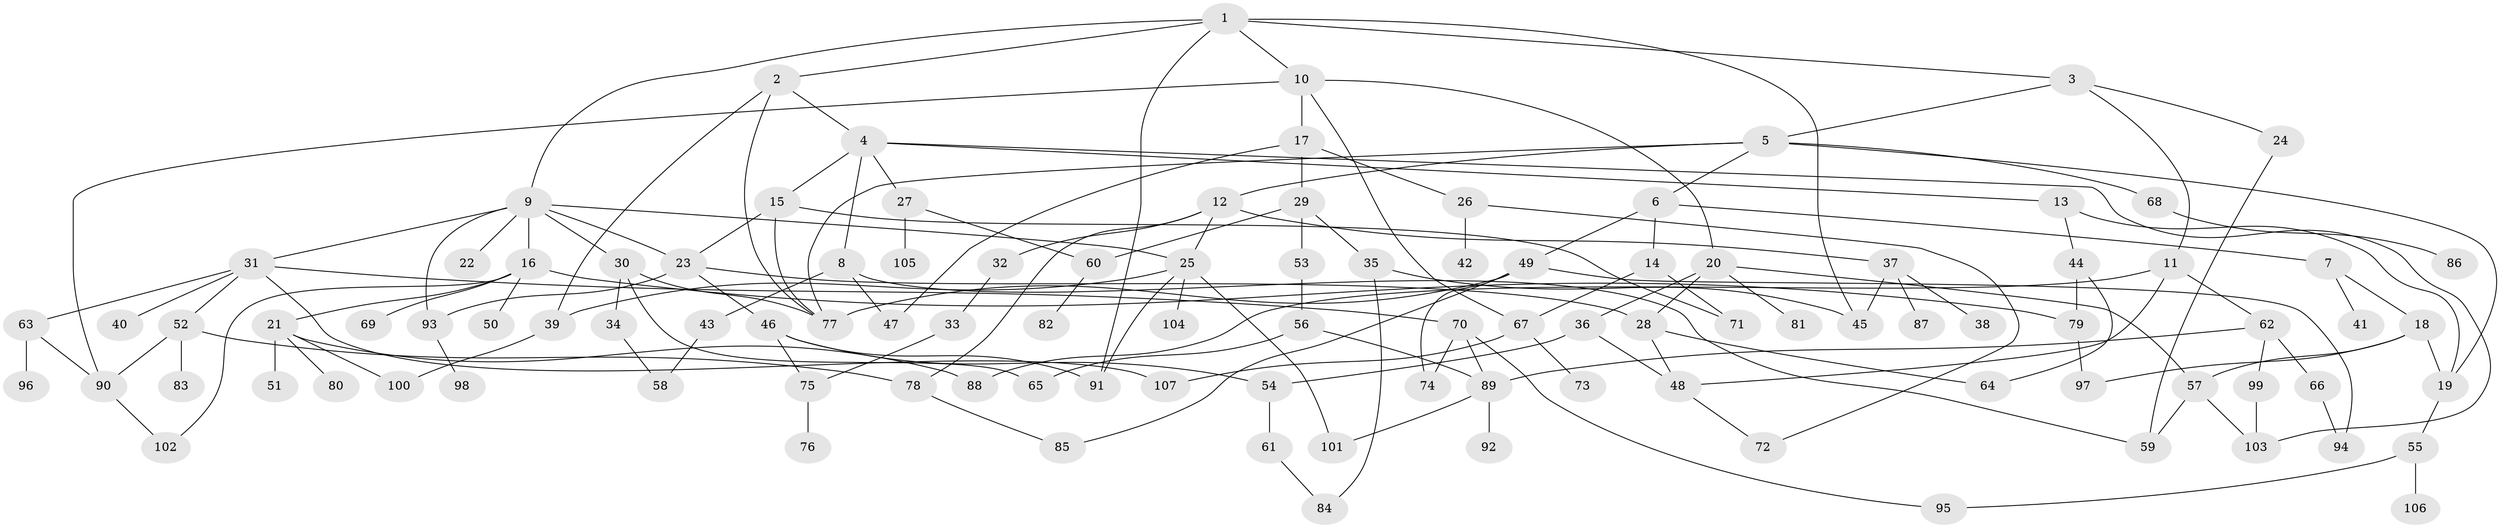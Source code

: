 // coarse degree distribution, {7: 0.08108108108108109, 4: 0.14864864864864866, 11: 0.013513513513513514, 6: 0.05405405405405406, 5: 0.06756756756756757, 8: 0.013513513513513514, 3: 0.10810810810810811, 9: 0.013513513513513514, 1: 0.22972972972972974, 2: 0.2702702702702703}
// Generated by graph-tools (version 1.1) at 2025/16/03/04/25 18:16:49]
// undirected, 107 vertices, 155 edges
graph export_dot {
graph [start="1"]
  node [color=gray90,style=filled];
  1;
  2;
  3;
  4;
  5;
  6;
  7;
  8;
  9;
  10;
  11;
  12;
  13;
  14;
  15;
  16;
  17;
  18;
  19;
  20;
  21;
  22;
  23;
  24;
  25;
  26;
  27;
  28;
  29;
  30;
  31;
  32;
  33;
  34;
  35;
  36;
  37;
  38;
  39;
  40;
  41;
  42;
  43;
  44;
  45;
  46;
  47;
  48;
  49;
  50;
  51;
  52;
  53;
  54;
  55;
  56;
  57;
  58;
  59;
  60;
  61;
  62;
  63;
  64;
  65;
  66;
  67;
  68;
  69;
  70;
  71;
  72;
  73;
  74;
  75;
  76;
  77;
  78;
  79;
  80;
  81;
  82;
  83;
  84;
  85;
  86;
  87;
  88;
  89;
  90;
  91;
  92;
  93;
  94;
  95;
  96;
  97;
  98;
  99;
  100;
  101;
  102;
  103;
  104;
  105;
  106;
  107;
  1 -- 2;
  1 -- 3;
  1 -- 9;
  1 -- 10;
  1 -- 45;
  1 -- 91;
  2 -- 4;
  2 -- 39;
  2 -- 77;
  3 -- 5;
  3 -- 11;
  3 -- 24;
  4 -- 8;
  4 -- 13;
  4 -- 15;
  4 -- 27;
  4 -- 103;
  5 -- 6;
  5 -- 12;
  5 -- 19;
  5 -- 68;
  5 -- 77;
  6 -- 7;
  6 -- 14;
  6 -- 49;
  7 -- 18;
  7 -- 41;
  8 -- 43;
  8 -- 47;
  8 -- 59;
  9 -- 16;
  9 -- 22;
  9 -- 23;
  9 -- 25;
  9 -- 30;
  9 -- 31;
  9 -- 93;
  10 -- 17;
  10 -- 20;
  10 -- 67;
  10 -- 90;
  11 -- 62;
  11 -- 88;
  11 -- 48;
  12 -- 32;
  12 -- 37;
  12 -- 78;
  12 -- 25;
  13 -- 44;
  13 -- 19;
  14 -- 67;
  14 -- 71;
  15 -- 71;
  15 -- 77;
  15 -- 23;
  16 -- 21;
  16 -- 50;
  16 -- 69;
  16 -- 79;
  16 -- 102;
  17 -- 26;
  17 -- 29;
  17 -- 47;
  18 -- 57;
  18 -- 97;
  18 -- 19;
  19 -- 55;
  20 -- 28;
  20 -- 36;
  20 -- 57;
  20 -- 81;
  21 -- 51;
  21 -- 80;
  21 -- 100;
  21 -- 88;
  23 -- 46;
  23 -- 93;
  23 -- 28;
  24 -- 59;
  25 -- 91;
  25 -- 101;
  25 -- 104;
  25 -- 39;
  26 -- 42;
  26 -- 72;
  27 -- 60;
  27 -- 105;
  28 -- 64;
  28 -- 48;
  29 -- 35;
  29 -- 53;
  29 -- 60;
  30 -- 34;
  30 -- 77;
  30 -- 65;
  31 -- 40;
  31 -- 52;
  31 -- 63;
  31 -- 70;
  31 -- 107;
  32 -- 33;
  33 -- 75;
  34 -- 58;
  35 -- 84;
  35 -- 45;
  36 -- 48;
  36 -- 54;
  37 -- 38;
  37 -- 87;
  37 -- 45;
  39 -- 100;
  43 -- 58;
  44 -- 79;
  44 -- 64;
  46 -- 54;
  46 -- 75;
  46 -- 91;
  48 -- 72;
  49 -- 74;
  49 -- 94;
  49 -- 85;
  49 -- 77;
  52 -- 83;
  52 -- 78;
  52 -- 90;
  53 -- 56;
  54 -- 61;
  55 -- 95;
  55 -- 106;
  56 -- 65;
  56 -- 89;
  57 -- 59;
  57 -- 103;
  60 -- 82;
  61 -- 84;
  62 -- 66;
  62 -- 99;
  62 -- 89;
  63 -- 96;
  63 -- 90;
  66 -- 94;
  67 -- 73;
  67 -- 107;
  68 -- 86;
  70 -- 89;
  70 -- 95;
  70 -- 74;
  75 -- 76;
  78 -- 85;
  79 -- 97;
  89 -- 92;
  89 -- 101;
  90 -- 102;
  93 -- 98;
  99 -- 103;
}
